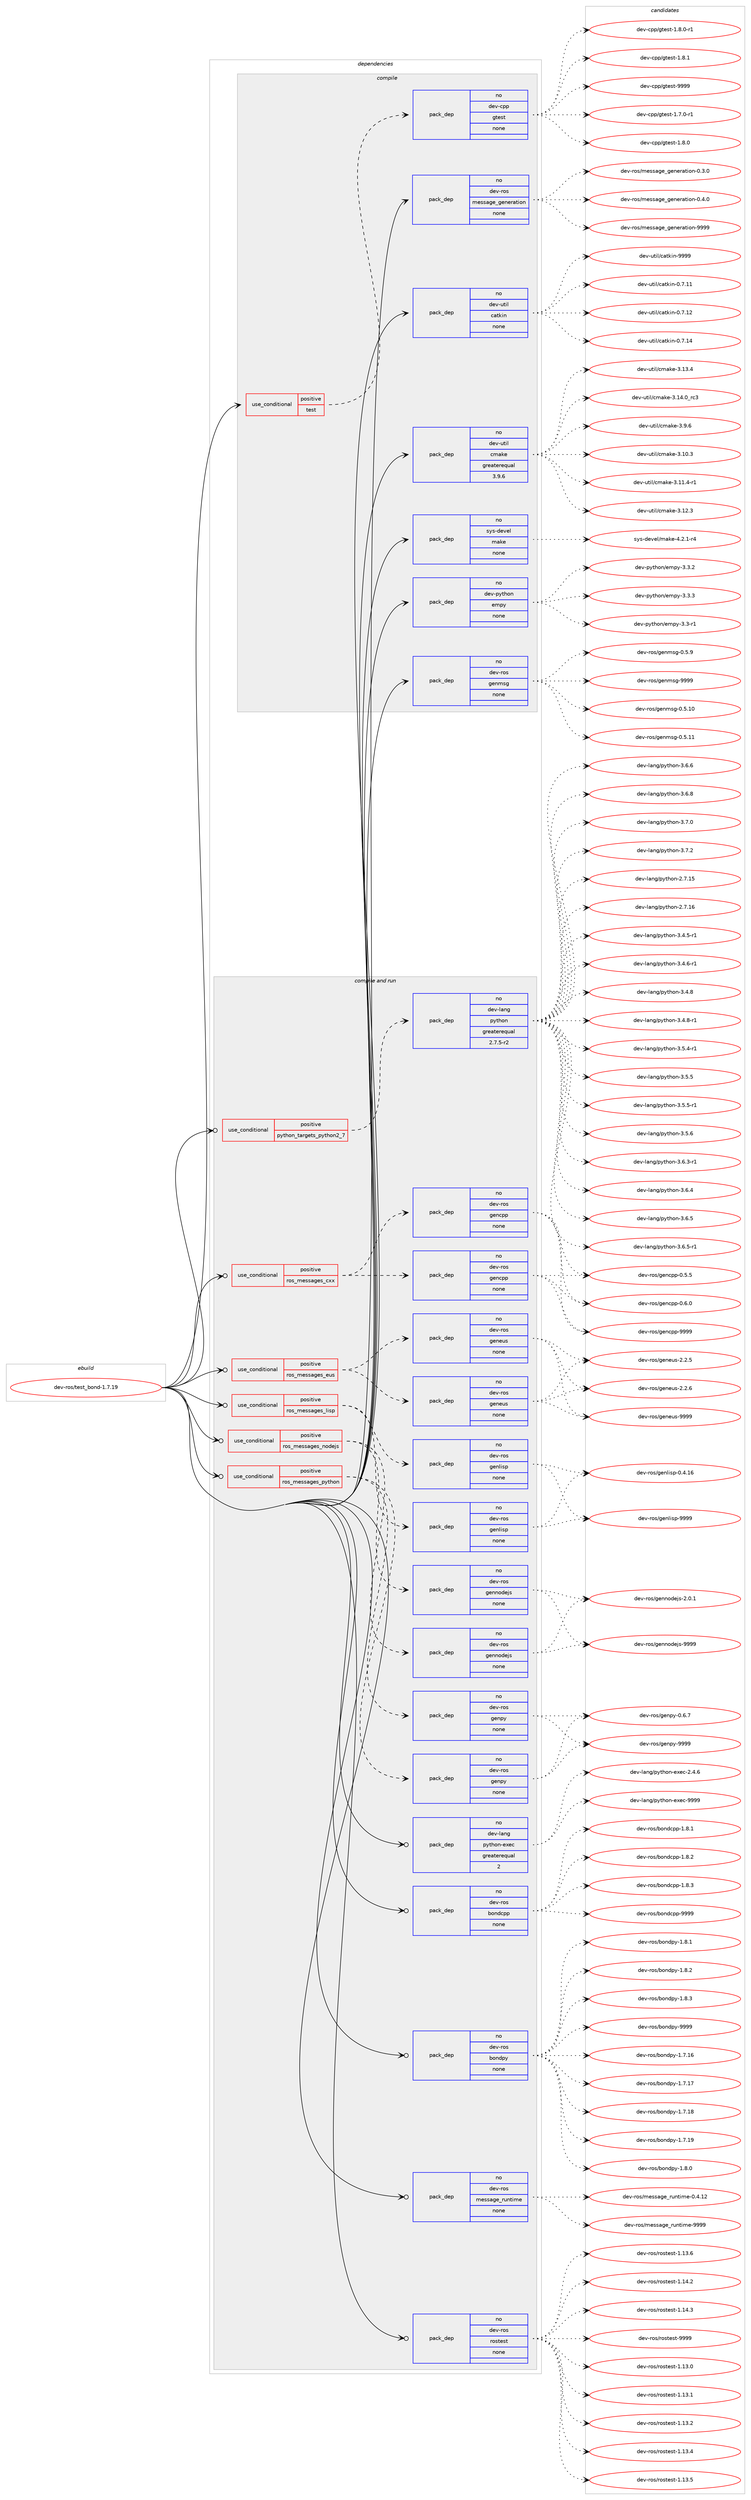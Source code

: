 digraph prolog {

# *************
# Graph options
# *************

newrank=true;
concentrate=true;
compound=true;
graph [rankdir=LR,fontname=Helvetica,fontsize=10,ranksep=1.5];#, ranksep=2.5, nodesep=0.2];
edge  [arrowhead=vee];
node  [fontname=Helvetica,fontsize=10];

# **********
# The ebuild
# **********

subgraph cluster_leftcol {
color=gray;
rank=same;
label=<<i>ebuild</i>>;
id [label="dev-ros/test_bond-1.7.19", color=red, width=4, href="../dev-ros/test_bond-1.7.19.svg"];
}

# ****************
# The dependencies
# ****************

subgraph cluster_midcol {
color=gray;
label=<<i>dependencies</i>>;
subgraph cluster_compile {
fillcolor="#eeeeee";
style=filled;
label=<<i>compile</i>>;
subgraph cond390815 {
dependency1471789 [label=<<TABLE BORDER="0" CELLBORDER="1" CELLSPACING="0" CELLPADDING="4"><TR><TD ROWSPAN="3" CELLPADDING="10">use_conditional</TD></TR><TR><TD>positive</TD></TR><TR><TD>test</TD></TR></TABLE>>, shape=none, color=red];
subgraph pack1057584 {
dependency1471790 [label=<<TABLE BORDER="0" CELLBORDER="1" CELLSPACING="0" CELLPADDING="4" WIDTH="220"><TR><TD ROWSPAN="6" CELLPADDING="30">pack_dep</TD></TR><TR><TD WIDTH="110">no</TD></TR><TR><TD>dev-cpp</TD></TR><TR><TD>gtest</TD></TR><TR><TD>none</TD></TR><TR><TD></TD></TR></TABLE>>, shape=none, color=blue];
}
dependency1471789:e -> dependency1471790:w [weight=20,style="dashed",arrowhead="vee"];
}
id:e -> dependency1471789:w [weight=20,style="solid",arrowhead="vee"];
subgraph pack1057585 {
dependency1471791 [label=<<TABLE BORDER="0" CELLBORDER="1" CELLSPACING="0" CELLPADDING="4" WIDTH="220"><TR><TD ROWSPAN="6" CELLPADDING="30">pack_dep</TD></TR><TR><TD WIDTH="110">no</TD></TR><TR><TD>dev-python</TD></TR><TR><TD>empy</TD></TR><TR><TD>none</TD></TR><TR><TD></TD></TR></TABLE>>, shape=none, color=blue];
}
id:e -> dependency1471791:w [weight=20,style="solid",arrowhead="vee"];
subgraph pack1057586 {
dependency1471792 [label=<<TABLE BORDER="0" CELLBORDER="1" CELLSPACING="0" CELLPADDING="4" WIDTH="220"><TR><TD ROWSPAN="6" CELLPADDING="30">pack_dep</TD></TR><TR><TD WIDTH="110">no</TD></TR><TR><TD>dev-ros</TD></TR><TR><TD>genmsg</TD></TR><TR><TD>none</TD></TR><TR><TD></TD></TR></TABLE>>, shape=none, color=blue];
}
id:e -> dependency1471792:w [weight=20,style="solid",arrowhead="vee"];
subgraph pack1057587 {
dependency1471793 [label=<<TABLE BORDER="0" CELLBORDER="1" CELLSPACING="0" CELLPADDING="4" WIDTH="220"><TR><TD ROWSPAN="6" CELLPADDING="30">pack_dep</TD></TR><TR><TD WIDTH="110">no</TD></TR><TR><TD>dev-ros</TD></TR><TR><TD>message_generation</TD></TR><TR><TD>none</TD></TR><TR><TD></TD></TR></TABLE>>, shape=none, color=blue];
}
id:e -> dependency1471793:w [weight=20,style="solid",arrowhead="vee"];
subgraph pack1057588 {
dependency1471794 [label=<<TABLE BORDER="0" CELLBORDER="1" CELLSPACING="0" CELLPADDING="4" WIDTH="220"><TR><TD ROWSPAN="6" CELLPADDING="30">pack_dep</TD></TR><TR><TD WIDTH="110">no</TD></TR><TR><TD>dev-util</TD></TR><TR><TD>catkin</TD></TR><TR><TD>none</TD></TR><TR><TD></TD></TR></TABLE>>, shape=none, color=blue];
}
id:e -> dependency1471794:w [weight=20,style="solid",arrowhead="vee"];
subgraph pack1057589 {
dependency1471795 [label=<<TABLE BORDER="0" CELLBORDER="1" CELLSPACING="0" CELLPADDING="4" WIDTH="220"><TR><TD ROWSPAN="6" CELLPADDING="30">pack_dep</TD></TR><TR><TD WIDTH="110">no</TD></TR><TR><TD>dev-util</TD></TR><TR><TD>cmake</TD></TR><TR><TD>greaterequal</TD></TR><TR><TD>3.9.6</TD></TR></TABLE>>, shape=none, color=blue];
}
id:e -> dependency1471795:w [weight=20,style="solid",arrowhead="vee"];
subgraph pack1057590 {
dependency1471796 [label=<<TABLE BORDER="0" CELLBORDER="1" CELLSPACING="0" CELLPADDING="4" WIDTH="220"><TR><TD ROWSPAN="6" CELLPADDING="30">pack_dep</TD></TR><TR><TD WIDTH="110">no</TD></TR><TR><TD>sys-devel</TD></TR><TR><TD>make</TD></TR><TR><TD>none</TD></TR><TR><TD></TD></TR></TABLE>>, shape=none, color=blue];
}
id:e -> dependency1471796:w [weight=20,style="solid",arrowhead="vee"];
}
subgraph cluster_compileandrun {
fillcolor="#eeeeee";
style=filled;
label=<<i>compile and run</i>>;
subgraph cond390816 {
dependency1471797 [label=<<TABLE BORDER="0" CELLBORDER="1" CELLSPACING="0" CELLPADDING="4"><TR><TD ROWSPAN="3" CELLPADDING="10">use_conditional</TD></TR><TR><TD>positive</TD></TR><TR><TD>python_targets_python2_7</TD></TR></TABLE>>, shape=none, color=red];
subgraph pack1057591 {
dependency1471798 [label=<<TABLE BORDER="0" CELLBORDER="1" CELLSPACING="0" CELLPADDING="4" WIDTH="220"><TR><TD ROWSPAN="6" CELLPADDING="30">pack_dep</TD></TR><TR><TD WIDTH="110">no</TD></TR><TR><TD>dev-lang</TD></TR><TR><TD>python</TD></TR><TR><TD>greaterequal</TD></TR><TR><TD>2.7.5-r2</TD></TR></TABLE>>, shape=none, color=blue];
}
dependency1471797:e -> dependency1471798:w [weight=20,style="dashed",arrowhead="vee"];
}
id:e -> dependency1471797:w [weight=20,style="solid",arrowhead="odotvee"];
subgraph cond390817 {
dependency1471799 [label=<<TABLE BORDER="0" CELLBORDER="1" CELLSPACING="0" CELLPADDING="4"><TR><TD ROWSPAN="3" CELLPADDING="10">use_conditional</TD></TR><TR><TD>positive</TD></TR><TR><TD>ros_messages_cxx</TD></TR></TABLE>>, shape=none, color=red];
subgraph pack1057592 {
dependency1471800 [label=<<TABLE BORDER="0" CELLBORDER="1" CELLSPACING="0" CELLPADDING="4" WIDTH="220"><TR><TD ROWSPAN="6" CELLPADDING="30">pack_dep</TD></TR><TR><TD WIDTH="110">no</TD></TR><TR><TD>dev-ros</TD></TR><TR><TD>gencpp</TD></TR><TR><TD>none</TD></TR><TR><TD></TD></TR></TABLE>>, shape=none, color=blue];
}
dependency1471799:e -> dependency1471800:w [weight=20,style="dashed",arrowhead="vee"];
subgraph pack1057593 {
dependency1471801 [label=<<TABLE BORDER="0" CELLBORDER="1" CELLSPACING="0" CELLPADDING="4" WIDTH="220"><TR><TD ROWSPAN="6" CELLPADDING="30">pack_dep</TD></TR><TR><TD WIDTH="110">no</TD></TR><TR><TD>dev-ros</TD></TR><TR><TD>gencpp</TD></TR><TR><TD>none</TD></TR><TR><TD></TD></TR></TABLE>>, shape=none, color=blue];
}
dependency1471799:e -> dependency1471801:w [weight=20,style="dashed",arrowhead="vee"];
}
id:e -> dependency1471799:w [weight=20,style="solid",arrowhead="odotvee"];
subgraph cond390818 {
dependency1471802 [label=<<TABLE BORDER="0" CELLBORDER="1" CELLSPACING="0" CELLPADDING="4"><TR><TD ROWSPAN="3" CELLPADDING="10">use_conditional</TD></TR><TR><TD>positive</TD></TR><TR><TD>ros_messages_eus</TD></TR></TABLE>>, shape=none, color=red];
subgraph pack1057594 {
dependency1471803 [label=<<TABLE BORDER="0" CELLBORDER="1" CELLSPACING="0" CELLPADDING="4" WIDTH="220"><TR><TD ROWSPAN="6" CELLPADDING="30">pack_dep</TD></TR><TR><TD WIDTH="110">no</TD></TR><TR><TD>dev-ros</TD></TR><TR><TD>geneus</TD></TR><TR><TD>none</TD></TR><TR><TD></TD></TR></TABLE>>, shape=none, color=blue];
}
dependency1471802:e -> dependency1471803:w [weight=20,style="dashed",arrowhead="vee"];
subgraph pack1057595 {
dependency1471804 [label=<<TABLE BORDER="0" CELLBORDER="1" CELLSPACING="0" CELLPADDING="4" WIDTH="220"><TR><TD ROWSPAN="6" CELLPADDING="30">pack_dep</TD></TR><TR><TD WIDTH="110">no</TD></TR><TR><TD>dev-ros</TD></TR><TR><TD>geneus</TD></TR><TR><TD>none</TD></TR><TR><TD></TD></TR></TABLE>>, shape=none, color=blue];
}
dependency1471802:e -> dependency1471804:w [weight=20,style="dashed",arrowhead="vee"];
}
id:e -> dependency1471802:w [weight=20,style="solid",arrowhead="odotvee"];
subgraph cond390819 {
dependency1471805 [label=<<TABLE BORDER="0" CELLBORDER="1" CELLSPACING="0" CELLPADDING="4"><TR><TD ROWSPAN="3" CELLPADDING="10">use_conditional</TD></TR><TR><TD>positive</TD></TR><TR><TD>ros_messages_lisp</TD></TR></TABLE>>, shape=none, color=red];
subgraph pack1057596 {
dependency1471806 [label=<<TABLE BORDER="0" CELLBORDER="1" CELLSPACING="0" CELLPADDING="4" WIDTH="220"><TR><TD ROWSPAN="6" CELLPADDING="30">pack_dep</TD></TR><TR><TD WIDTH="110">no</TD></TR><TR><TD>dev-ros</TD></TR><TR><TD>genlisp</TD></TR><TR><TD>none</TD></TR><TR><TD></TD></TR></TABLE>>, shape=none, color=blue];
}
dependency1471805:e -> dependency1471806:w [weight=20,style="dashed",arrowhead="vee"];
subgraph pack1057597 {
dependency1471807 [label=<<TABLE BORDER="0" CELLBORDER="1" CELLSPACING="0" CELLPADDING="4" WIDTH="220"><TR><TD ROWSPAN="6" CELLPADDING="30">pack_dep</TD></TR><TR><TD WIDTH="110">no</TD></TR><TR><TD>dev-ros</TD></TR><TR><TD>genlisp</TD></TR><TR><TD>none</TD></TR><TR><TD></TD></TR></TABLE>>, shape=none, color=blue];
}
dependency1471805:e -> dependency1471807:w [weight=20,style="dashed",arrowhead="vee"];
}
id:e -> dependency1471805:w [weight=20,style="solid",arrowhead="odotvee"];
subgraph cond390820 {
dependency1471808 [label=<<TABLE BORDER="0" CELLBORDER="1" CELLSPACING="0" CELLPADDING="4"><TR><TD ROWSPAN="3" CELLPADDING="10">use_conditional</TD></TR><TR><TD>positive</TD></TR><TR><TD>ros_messages_nodejs</TD></TR></TABLE>>, shape=none, color=red];
subgraph pack1057598 {
dependency1471809 [label=<<TABLE BORDER="0" CELLBORDER="1" CELLSPACING="0" CELLPADDING="4" WIDTH="220"><TR><TD ROWSPAN="6" CELLPADDING="30">pack_dep</TD></TR><TR><TD WIDTH="110">no</TD></TR><TR><TD>dev-ros</TD></TR><TR><TD>gennodejs</TD></TR><TR><TD>none</TD></TR><TR><TD></TD></TR></TABLE>>, shape=none, color=blue];
}
dependency1471808:e -> dependency1471809:w [weight=20,style="dashed",arrowhead="vee"];
subgraph pack1057599 {
dependency1471810 [label=<<TABLE BORDER="0" CELLBORDER="1" CELLSPACING="0" CELLPADDING="4" WIDTH="220"><TR><TD ROWSPAN="6" CELLPADDING="30">pack_dep</TD></TR><TR><TD WIDTH="110">no</TD></TR><TR><TD>dev-ros</TD></TR><TR><TD>gennodejs</TD></TR><TR><TD>none</TD></TR><TR><TD></TD></TR></TABLE>>, shape=none, color=blue];
}
dependency1471808:e -> dependency1471810:w [weight=20,style="dashed",arrowhead="vee"];
}
id:e -> dependency1471808:w [weight=20,style="solid",arrowhead="odotvee"];
subgraph cond390821 {
dependency1471811 [label=<<TABLE BORDER="0" CELLBORDER="1" CELLSPACING="0" CELLPADDING="4"><TR><TD ROWSPAN="3" CELLPADDING="10">use_conditional</TD></TR><TR><TD>positive</TD></TR><TR><TD>ros_messages_python</TD></TR></TABLE>>, shape=none, color=red];
subgraph pack1057600 {
dependency1471812 [label=<<TABLE BORDER="0" CELLBORDER="1" CELLSPACING="0" CELLPADDING="4" WIDTH="220"><TR><TD ROWSPAN="6" CELLPADDING="30">pack_dep</TD></TR><TR><TD WIDTH="110">no</TD></TR><TR><TD>dev-ros</TD></TR><TR><TD>genpy</TD></TR><TR><TD>none</TD></TR><TR><TD></TD></TR></TABLE>>, shape=none, color=blue];
}
dependency1471811:e -> dependency1471812:w [weight=20,style="dashed",arrowhead="vee"];
subgraph pack1057601 {
dependency1471813 [label=<<TABLE BORDER="0" CELLBORDER="1" CELLSPACING="0" CELLPADDING="4" WIDTH="220"><TR><TD ROWSPAN="6" CELLPADDING="30">pack_dep</TD></TR><TR><TD WIDTH="110">no</TD></TR><TR><TD>dev-ros</TD></TR><TR><TD>genpy</TD></TR><TR><TD>none</TD></TR><TR><TD></TD></TR></TABLE>>, shape=none, color=blue];
}
dependency1471811:e -> dependency1471813:w [weight=20,style="dashed",arrowhead="vee"];
}
id:e -> dependency1471811:w [weight=20,style="solid",arrowhead="odotvee"];
subgraph pack1057602 {
dependency1471814 [label=<<TABLE BORDER="0" CELLBORDER="1" CELLSPACING="0" CELLPADDING="4" WIDTH="220"><TR><TD ROWSPAN="6" CELLPADDING="30">pack_dep</TD></TR><TR><TD WIDTH="110">no</TD></TR><TR><TD>dev-lang</TD></TR><TR><TD>python-exec</TD></TR><TR><TD>greaterequal</TD></TR><TR><TD>2</TD></TR></TABLE>>, shape=none, color=blue];
}
id:e -> dependency1471814:w [weight=20,style="solid",arrowhead="odotvee"];
subgraph pack1057603 {
dependency1471815 [label=<<TABLE BORDER="0" CELLBORDER="1" CELLSPACING="0" CELLPADDING="4" WIDTH="220"><TR><TD ROWSPAN="6" CELLPADDING="30">pack_dep</TD></TR><TR><TD WIDTH="110">no</TD></TR><TR><TD>dev-ros</TD></TR><TR><TD>bondcpp</TD></TR><TR><TD>none</TD></TR><TR><TD></TD></TR></TABLE>>, shape=none, color=blue];
}
id:e -> dependency1471815:w [weight=20,style="solid",arrowhead="odotvee"];
subgraph pack1057604 {
dependency1471816 [label=<<TABLE BORDER="0" CELLBORDER="1" CELLSPACING="0" CELLPADDING="4" WIDTH="220"><TR><TD ROWSPAN="6" CELLPADDING="30">pack_dep</TD></TR><TR><TD WIDTH="110">no</TD></TR><TR><TD>dev-ros</TD></TR><TR><TD>bondpy</TD></TR><TR><TD>none</TD></TR><TR><TD></TD></TR></TABLE>>, shape=none, color=blue];
}
id:e -> dependency1471816:w [weight=20,style="solid",arrowhead="odotvee"];
subgraph pack1057605 {
dependency1471817 [label=<<TABLE BORDER="0" CELLBORDER="1" CELLSPACING="0" CELLPADDING="4" WIDTH="220"><TR><TD ROWSPAN="6" CELLPADDING="30">pack_dep</TD></TR><TR><TD WIDTH="110">no</TD></TR><TR><TD>dev-ros</TD></TR><TR><TD>message_runtime</TD></TR><TR><TD>none</TD></TR><TR><TD></TD></TR></TABLE>>, shape=none, color=blue];
}
id:e -> dependency1471817:w [weight=20,style="solid",arrowhead="odotvee"];
subgraph pack1057606 {
dependency1471818 [label=<<TABLE BORDER="0" CELLBORDER="1" CELLSPACING="0" CELLPADDING="4" WIDTH="220"><TR><TD ROWSPAN="6" CELLPADDING="30">pack_dep</TD></TR><TR><TD WIDTH="110">no</TD></TR><TR><TD>dev-ros</TD></TR><TR><TD>rostest</TD></TR><TR><TD>none</TD></TR><TR><TD></TD></TR></TABLE>>, shape=none, color=blue];
}
id:e -> dependency1471818:w [weight=20,style="solid",arrowhead="odotvee"];
}
subgraph cluster_run {
fillcolor="#eeeeee";
style=filled;
label=<<i>run</i>>;
}
}

# **************
# The candidates
# **************

subgraph cluster_choices {
rank=same;
color=gray;
label=<<i>candidates</i>>;

subgraph choice1057584 {
color=black;
nodesep=1;
choice1001011184599112112471031161011151164549465546484511449 [label="dev-cpp/gtest-1.7.0-r1", color=red, width=4,href="../dev-cpp/gtest-1.7.0-r1.svg"];
choice100101118459911211247103116101115116454946564648 [label="dev-cpp/gtest-1.8.0", color=red, width=4,href="../dev-cpp/gtest-1.8.0.svg"];
choice1001011184599112112471031161011151164549465646484511449 [label="dev-cpp/gtest-1.8.0-r1", color=red, width=4,href="../dev-cpp/gtest-1.8.0-r1.svg"];
choice100101118459911211247103116101115116454946564649 [label="dev-cpp/gtest-1.8.1", color=red, width=4,href="../dev-cpp/gtest-1.8.1.svg"];
choice1001011184599112112471031161011151164557575757 [label="dev-cpp/gtest-9999", color=red, width=4,href="../dev-cpp/gtest-9999.svg"];
dependency1471790:e -> choice1001011184599112112471031161011151164549465546484511449:w [style=dotted,weight="100"];
dependency1471790:e -> choice100101118459911211247103116101115116454946564648:w [style=dotted,weight="100"];
dependency1471790:e -> choice1001011184599112112471031161011151164549465646484511449:w [style=dotted,weight="100"];
dependency1471790:e -> choice100101118459911211247103116101115116454946564649:w [style=dotted,weight="100"];
dependency1471790:e -> choice1001011184599112112471031161011151164557575757:w [style=dotted,weight="100"];
}
subgraph choice1057585 {
color=black;
nodesep=1;
choice1001011184511212111610411111047101109112121455146514511449 [label="dev-python/empy-3.3-r1", color=red, width=4,href="../dev-python/empy-3.3-r1.svg"];
choice1001011184511212111610411111047101109112121455146514650 [label="dev-python/empy-3.3.2", color=red, width=4,href="../dev-python/empy-3.3.2.svg"];
choice1001011184511212111610411111047101109112121455146514651 [label="dev-python/empy-3.3.3", color=red, width=4,href="../dev-python/empy-3.3.3.svg"];
dependency1471791:e -> choice1001011184511212111610411111047101109112121455146514511449:w [style=dotted,weight="100"];
dependency1471791:e -> choice1001011184511212111610411111047101109112121455146514650:w [style=dotted,weight="100"];
dependency1471791:e -> choice1001011184511212111610411111047101109112121455146514651:w [style=dotted,weight="100"];
}
subgraph choice1057586 {
color=black;
nodesep=1;
choice100101118451141111154710310111010911510345484653464948 [label="dev-ros/genmsg-0.5.10", color=red, width=4,href="../dev-ros/genmsg-0.5.10.svg"];
choice100101118451141111154710310111010911510345484653464949 [label="dev-ros/genmsg-0.5.11", color=red, width=4,href="../dev-ros/genmsg-0.5.11.svg"];
choice1001011184511411111547103101110109115103454846534657 [label="dev-ros/genmsg-0.5.9", color=red, width=4,href="../dev-ros/genmsg-0.5.9.svg"];
choice10010111845114111115471031011101091151034557575757 [label="dev-ros/genmsg-9999", color=red, width=4,href="../dev-ros/genmsg-9999.svg"];
dependency1471792:e -> choice100101118451141111154710310111010911510345484653464948:w [style=dotted,weight="100"];
dependency1471792:e -> choice100101118451141111154710310111010911510345484653464949:w [style=dotted,weight="100"];
dependency1471792:e -> choice1001011184511411111547103101110109115103454846534657:w [style=dotted,weight="100"];
dependency1471792:e -> choice10010111845114111115471031011101091151034557575757:w [style=dotted,weight="100"];
}
subgraph choice1057587 {
color=black;
nodesep=1;
choice1001011184511411111547109101115115971031019510310111010111497116105111110454846514648 [label="dev-ros/message_generation-0.3.0", color=red, width=4,href="../dev-ros/message_generation-0.3.0.svg"];
choice1001011184511411111547109101115115971031019510310111010111497116105111110454846524648 [label="dev-ros/message_generation-0.4.0", color=red, width=4,href="../dev-ros/message_generation-0.4.0.svg"];
choice10010111845114111115471091011151159710310195103101110101114971161051111104557575757 [label="dev-ros/message_generation-9999", color=red, width=4,href="../dev-ros/message_generation-9999.svg"];
dependency1471793:e -> choice1001011184511411111547109101115115971031019510310111010111497116105111110454846514648:w [style=dotted,weight="100"];
dependency1471793:e -> choice1001011184511411111547109101115115971031019510310111010111497116105111110454846524648:w [style=dotted,weight="100"];
dependency1471793:e -> choice10010111845114111115471091011151159710310195103101110101114971161051111104557575757:w [style=dotted,weight="100"];
}
subgraph choice1057588 {
color=black;
nodesep=1;
choice1001011184511711610510847999711610710511045484655464949 [label="dev-util/catkin-0.7.11", color=red, width=4,href="../dev-util/catkin-0.7.11.svg"];
choice1001011184511711610510847999711610710511045484655464950 [label="dev-util/catkin-0.7.12", color=red, width=4,href="../dev-util/catkin-0.7.12.svg"];
choice1001011184511711610510847999711610710511045484655464952 [label="dev-util/catkin-0.7.14", color=red, width=4,href="../dev-util/catkin-0.7.14.svg"];
choice100101118451171161051084799971161071051104557575757 [label="dev-util/catkin-9999", color=red, width=4,href="../dev-util/catkin-9999.svg"];
dependency1471794:e -> choice1001011184511711610510847999711610710511045484655464949:w [style=dotted,weight="100"];
dependency1471794:e -> choice1001011184511711610510847999711610710511045484655464950:w [style=dotted,weight="100"];
dependency1471794:e -> choice1001011184511711610510847999711610710511045484655464952:w [style=dotted,weight="100"];
dependency1471794:e -> choice100101118451171161051084799971161071051104557575757:w [style=dotted,weight="100"];
}
subgraph choice1057589 {
color=black;
nodesep=1;
choice1001011184511711610510847991099710710145514649484651 [label="dev-util/cmake-3.10.3", color=red, width=4,href="../dev-util/cmake-3.10.3.svg"];
choice10010111845117116105108479910997107101455146494946524511449 [label="dev-util/cmake-3.11.4-r1", color=red, width=4,href="../dev-util/cmake-3.11.4-r1.svg"];
choice1001011184511711610510847991099710710145514649504651 [label="dev-util/cmake-3.12.3", color=red, width=4,href="../dev-util/cmake-3.12.3.svg"];
choice1001011184511711610510847991099710710145514649514652 [label="dev-util/cmake-3.13.4", color=red, width=4,href="../dev-util/cmake-3.13.4.svg"];
choice1001011184511711610510847991099710710145514649524648951149951 [label="dev-util/cmake-3.14.0_rc3", color=red, width=4,href="../dev-util/cmake-3.14.0_rc3.svg"];
choice10010111845117116105108479910997107101455146574654 [label="dev-util/cmake-3.9.6", color=red, width=4,href="../dev-util/cmake-3.9.6.svg"];
dependency1471795:e -> choice1001011184511711610510847991099710710145514649484651:w [style=dotted,weight="100"];
dependency1471795:e -> choice10010111845117116105108479910997107101455146494946524511449:w [style=dotted,weight="100"];
dependency1471795:e -> choice1001011184511711610510847991099710710145514649504651:w [style=dotted,weight="100"];
dependency1471795:e -> choice1001011184511711610510847991099710710145514649514652:w [style=dotted,weight="100"];
dependency1471795:e -> choice1001011184511711610510847991099710710145514649524648951149951:w [style=dotted,weight="100"];
dependency1471795:e -> choice10010111845117116105108479910997107101455146574654:w [style=dotted,weight="100"];
}
subgraph choice1057590 {
color=black;
nodesep=1;
choice1151211154510010111810110847109971071014552465046494511452 [label="sys-devel/make-4.2.1-r4", color=red, width=4,href="../sys-devel/make-4.2.1-r4.svg"];
dependency1471796:e -> choice1151211154510010111810110847109971071014552465046494511452:w [style=dotted,weight="100"];
}
subgraph choice1057591 {
color=black;
nodesep=1;
choice10010111845108971101034711212111610411111045504655464953 [label="dev-lang/python-2.7.15", color=red, width=4,href="../dev-lang/python-2.7.15.svg"];
choice10010111845108971101034711212111610411111045504655464954 [label="dev-lang/python-2.7.16", color=red, width=4,href="../dev-lang/python-2.7.16.svg"];
choice1001011184510897110103471121211161041111104551465246534511449 [label="dev-lang/python-3.4.5-r1", color=red, width=4,href="../dev-lang/python-3.4.5-r1.svg"];
choice1001011184510897110103471121211161041111104551465246544511449 [label="dev-lang/python-3.4.6-r1", color=red, width=4,href="../dev-lang/python-3.4.6-r1.svg"];
choice100101118451089711010347112121116104111110455146524656 [label="dev-lang/python-3.4.8", color=red, width=4,href="../dev-lang/python-3.4.8.svg"];
choice1001011184510897110103471121211161041111104551465246564511449 [label="dev-lang/python-3.4.8-r1", color=red, width=4,href="../dev-lang/python-3.4.8-r1.svg"];
choice1001011184510897110103471121211161041111104551465346524511449 [label="dev-lang/python-3.5.4-r1", color=red, width=4,href="../dev-lang/python-3.5.4-r1.svg"];
choice100101118451089711010347112121116104111110455146534653 [label="dev-lang/python-3.5.5", color=red, width=4,href="../dev-lang/python-3.5.5.svg"];
choice1001011184510897110103471121211161041111104551465346534511449 [label="dev-lang/python-3.5.5-r1", color=red, width=4,href="../dev-lang/python-3.5.5-r1.svg"];
choice100101118451089711010347112121116104111110455146534654 [label="dev-lang/python-3.5.6", color=red, width=4,href="../dev-lang/python-3.5.6.svg"];
choice1001011184510897110103471121211161041111104551465446514511449 [label="dev-lang/python-3.6.3-r1", color=red, width=4,href="../dev-lang/python-3.6.3-r1.svg"];
choice100101118451089711010347112121116104111110455146544652 [label="dev-lang/python-3.6.4", color=red, width=4,href="../dev-lang/python-3.6.4.svg"];
choice100101118451089711010347112121116104111110455146544653 [label="dev-lang/python-3.6.5", color=red, width=4,href="../dev-lang/python-3.6.5.svg"];
choice1001011184510897110103471121211161041111104551465446534511449 [label="dev-lang/python-3.6.5-r1", color=red, width=4,href="../dev-lang/python-3.6.5-r1.svg"];
choice100101118451089711010347112121116104111110455146544654 [label="dev-lang/python-3.6.6", color=red, width=4,href="../dev-lang/python-3.6.6.svg"];
choice100101118451089711010347112121116104111110455146544656 [label="dev-lang/python-3.6.8", color=red, width=4,href="../dev-lang/python-3.6.8.svg"];
choice100101118451089711010347112121116104111110455146554648 [label="dev-lang/python-3.7.0", color=red, width=4,href="../dev-lang/python-3.7.0.svg"];
choice100101118451089711010347112121116104111110455146554650 [label="dev-lang/python-3.7.2", color=red, width=4,href="../dev-lang/python-3.7.2.svg"];
dependency1471798:e -> choice10010111845108971101034711212111610411111045504655464953:w [style=dotted,weight="100"];
dependency1471798:e -> choice10010111845108971101034711212111610411111045504655464954:w [style=dotted,weight="100"];
dependency1471798:e -> choice1001011184510897110103471121211161041111104551465246534511449:w [style=dotted,weight="100"];
dependency1471798:e -> choice1001011184510897110103471121211161041111104551465246544511449:w [style=dotted,weight="100"];
dependency1471798:e -> choice100101118451089711010347112121116104111110455146524656:w [style=dotted,weight="100"];
dependency1471798:e -> choice1001011184510897110103471121211161041111104551465246564511449:w [style=dotted,weight="100"];
dependency1471798:e -> choice1001011184510897110103471121211161041111104551465346524511449:w [style=dotted,weight="100"];
dependency1471798:e -> choice100101118451089711010347112121116104111110455146534653:w [style=dotted,weight="100"];
dependency1471798:e -> choice1001011184510897110103471121211161041111104551465346534511449:w [style=dotted,weight="100"];
dependency1471798:e -> choice100101118451089711010347112121116104111110455146534654:w [style=dotted,weight="100"];
dependency1471798:e -> choice1001011184510897110103471121211161041111104551465446514511449:w [style=dotted,weight="100"];
dependency1471798:e -> choice100101118451089711010347112121116104111110455146544652:w [style=dotted,weight="100"];
dependency1471798:e -> choice100101118451089711010347112121116104111110455146544653:w [style=dotted,weight="100"];
dependency1471798:e -> choice1001011184510897110103471121211161041111104551465446534511449:w [style=dotted,weight="100"];
dependency1471798:e -> choice100101118451089711010347112121116104111110455146544654:w [style=dotted,weight="100"];
dependency1471798:e -> choice100101118451089711010347112121116104111110455146544656:w [style=dotted,weight="100"];
dependency1471798:e -> choice100101118451089711010347112121116104111110455146554648:w [style=dotted,weight="100"];
dependency1471798:e -> choice100101118451089711010347112121116104111110455146554650:w [style=dotted,weight="100"];
}
subgraph choice1057592 {
color=black;
nodesep=1;
choice100101118451141111154710310111099112112454846534653 [label="dev-ros/gencpp-0.5.5", color=red, width=4,href="../dev-ros/gencpp-0.5.5.svg"];
choice100101118451141111154710310111099112112454846544648 [label="dev-ros/gencpp-0.6.0", color=red, width=4,href="../dev-ros/gencpp-0.6.0.svg"];
choice1001011184511411111547103101110991121124557575757 [label="dev-ros/gencpp-9999", color=red, width=4,href="../dev-ros/gencpp-9999.svg"];
dependency1471800:e -> choice100101118451141111154710310111099112112454846534653:w [style=dotted,weight="100"];
dependency1471800:e -> choice100101118451141111154710310111099112112454846544648:w [style=dotted,weight="100"];
dependency1471800:e -> choice1001011184511411111547103101110991121124557575757:w [style=dotted,weight="100"];
}
subgraph choice1057593 {
color=black;
nodesep=1;
choice100101118451141111154710310111099112112454846534653 [label="dev-ros/gencpp-0.5.5", color=red, width=4,href="../dev-ros/gencpp-0.5.5.svg"];
choice100101118451141111154710310111099112112454846544648 [label="dev-ros/gencpp-0.6.0", color=red, width=4,href="../dev-ros/gencpp-0.6.0.svg"];
choice1001011184511411111547103101110991121124557575757 [label="dev-ros/gencpp-9999", color=red, width=4,href="../dev-ros/gencpp-9999.svg"];
dependency1471801:e -> choice100101118451141111154710310111099112112454846534653:w [style=dotted,weight="100"];
dependency1471801:e -> choice100101118451141111154710310111099112112454846544648:w [style=dotted,weight="100"];
dependency1471801:e -> choice1001011184511411111547103101110991121124557575757:w [style=dotted,weight="100"];
}
subgraph choice1057594 {
color=black;
nodesep=1;
choice1001011184511411111547103101110101117115455046504653 [label="dev-ros/geneus-2.2.5", color=red, width=4,href="../dev-ros/geneus-2.2.5.svg"];
choice1001011184511411111547103101110101117115455046504654 [label="dev-ros/geneus-2.2.6", color=red, width=4,href="../dev-ros/geneus-2.2.6.svg"];
choice10010111845114111115471031011101011171154557575757 [label="dev-ros/geneus-9999", color=red, width=4,href="../dev-ros/geneus-9999.svg"];
dependency1471803:e -> choice1001011184511411111547103101110101117115455046504653:w [style=dotted,weight="100"];
dependency1471803:e -> choice1001011184511411111547103101110101117115455046504654:w [style=dotted,weight="100"];
dependency1471803:e -> choice10010111845114111115471031011101011171154557575757:w [style=dotted,weight="100"];
}
subgraph choice1057595 {
color=black;
nodesep=1;
choice1001011184511411111547103101110101117115455046504653 [label="dev-ros/geneus-2.2.5", color=red, width=4,href="../dev-ros/geneus-2.2.5.svg"];
choice1001011184511411111547103101110101117115455046504654 [label="dev-ros/geneus-2.2.6", color=red, width=4,href="../dev-ros/geneus-2.2.6.svg"];
choice10010111845114111115471031011101011171154557575757 [label="dev-ros/geneus-9999", color=red, width=4,href="../dev-ros/geneus-9999.svg"];
dependency1471804:e -> choice1001011184511411111547103101110101117115455046504653:w [style=dotted,weight="100"];
dependency1471804:e -> choice1001011184511411111547103101110101117115455046504654:w [style=dotted,weight="100"];
dependency1471804:e -> choice10010111845114111115471031011101011171154557575757:w [style=dotted,weight="100"];
}
subgraph choice1057596 {
color=black;
nodesep=1;
choice100101118451141111154710310111010810511511245484652464954 [label="dev-ros/genlisp-0.4.16", color=red, width=4,href="../dev-ros/genlisp-0.4.16.svg"];
choice10010111845114111115471031011101081051151124557575757 [label="dev-ros/genlisp-9999", color=red, width=4,href="../dev-ros/genlisp-9999.svg"];
dependency1471806:e -> choice100101118451141111154710310111010810511511245484652464954:w [style=dotted,weight="100"];
dependency1471806:e -> choice10010111845114111115471031011101081051151124557575757:w [style=dotted,weight="100"];
}
subgraph choice1057597 {
color=black;
nodesep=1;
choice100101118451141111154710310111010810511511245484652464954 [label="dev-ros/genlisp-0.4.16", color=red, width=4,href="../dev-ros/genlisp-0.4.16.svg"];
choice10010111845114111115471031011101081051151124557575757 [label="dev-ros/genlisp-9999", color=red, width=4,href="../dev-ros/genlisp-9999.svg"];
dependency1471807:e -> choice100101118451141111154710310111010810511511245484652464954:w [style=dotted,weight="100"];
dependency1471807:e -> choice10010111845114111115471031011101081051151124557575757:w [style=dotted,weight="100"];
}
subgraph choice1057598 {
color=black;
nodesep=1;
choice1001011184511411111547103101110110111100101106115455046484649 [label="dev-ros/gennodejs-2.0.1", color=red, width=4,href="../dev-ros/gennodejs-2.0.1.svg"];
choice10010111845114111115471031011101101111001011061154557575757 [label="dev-ros/gennodejs-9999", color=red, width=4,href="../dev-ros/gennodejs-9999.svg"];
dependency1471809:e -> choice1001011184511411111547103101110110111100101106115455046484649:w [style=dotted,weight="100"];
dependency1471809:e -> choice10010111845114111115471031011101101111001011061154557575757:w [style=dotted,weight="100"];
}
subgraph choice1057599 {
color=black;
nodesep=1;
choice1001011184511411111547103101110110111100101106115455046484649 [label="dev-ros/gennodejs-2.0.1", color=red, width=4,href="../dev-ros/gennodejs-2.0.1.svg"];
choice10010111845114111115471031011101101111001011061154557575757 [label="dev-ros/gennodejs-9999", color=red, width=4,href="../dev-ros/gennodejs-9999.svg"];
dependency1471810:e -> choice1001011184511411111547103101110110111100101106115455046484649:w [style=dotted,weight="100"];
dependency1471810:e -> choice10010111845114111115471031011101101111001011061154557575757:w [style=dotted,weight="100"];
}
subgraph choice1057600 {
color=black;
nodesep=1;
choice1001011184511411111547103101110112121454846544655 [label="dev-ros/genpy-0.6.7", color=red, width=4,href="../dev-ros/genpy-0.6.7.svg"];
choice10010111845114111115471031011101121214557575757 [label="dev-ros/genpy-9999", color=red, width=4,href="../dev-ros/genpy-9999.svg"];
dependency1471812:e -> choice1001011184511411111547103101110112121454846544655:w [style=dotted,weight="100"];
dependency1471812:e -> choice10010111845114111115471031011101121214557575757:w [style=dotted,weight="100"];
}
subgraph choice1057601 {
color=black;
nodesep=1;
choice1001011184511411111547103101110112121454846544655 [label="dev-ros/genpy-0.6.7", color=red, width=4,href="../dev-ros/genpy-0.6.7.svg"];
choice10010111845114111115471031011101121214557575757 [label="dev-ros/genpy-9999", color=red, width=4,href="../dev-ros/genpy-9999.svg"];
dependency1471813:e -> choice1001011184511411111547103101110112121454846544655:w [style=dotted,weight="100"];
dependency1471813:e -> choice10010111845114111115471031011101121214557575757:w [style=dotted,weight="100"];
}
subgraph choice1057602 {
color=black;
nodesep=1;
choice1001011184510897110103471121211161041111104510112010199455046524654 [label="dev-lang/python-exec-2.4.6", color=red, width=4,href="../dev-lang/python-exec-2.4.6.svg"];
choice10010111845108971101034711212111610411111045101120101994557575757 [label="dev-lang/python-exec-9999", color=red, width=4,href="../dev-lang/python-exec-9999.svg"];
dependency1471814:e -> choice1001011184510897110103471121211161041111104510112010199455046524654:w [style=dotted,weight="100"];
dependency1471814:e -> choice10010111845108971101034711212111610411111045101120101994557575757:w [style=dotted,weight="100"];
}
subgraph choice1057603 {
color=black;
nodesep=1;
choice10010111845114111115479811111010099112112454946564649 [label="dev-ros/bondcpp-1.8.1", color=red, width=4,href="../dev-ros/bondcpp-1.8.1.svg"];
choice10010111845114111115479811111010099112112454946564650 [label="dev-ros/bondcpp-1.8.2", color=red, width=4,href="../dev-ros/bondcpp-1.8.2.svg"];
choice10010111845114111115479811111010099112112454946564651 [label="dev-ros/bondcpp-1.8.3", color=red, width=4,href="../dev-ros/bondcpp-1.8.3.svg"];
choice100101118451141111154798111110100991121124557575757 [label="dev-ros/bondcpp-9999", color=red, width=4,href="../dev-ros/bondcpp-9999.svg"];
dependency1471815:e -> choice10010111845114111115479811111010099112112454946564649:w [style=dotted,weight="100"];
dependency1471815:e -> choice10010111845114111115479811111010099112112454946564650:w [style=dotted,weight="100"];
dependency1471815:e -> choice10010111845114111115479811111010099112112454946564651:w [style=dotted,weight="100"];
dependency1471815:e -> choice100101118451141111154798111110100991121124557575757:w [style=dotted,weight="100"];
}
subgraph choice1057604 {
color=black;
nodesep=1;
choice10010111845114111115479811111010011212145494655464954 [label="dev-ros/bondpy-1.7.16", color=red, width=4,href="../dev-ros/bondpy-1.7.16.svg"];
choice10010111845114111115479811111010011212145494655464955 [label="dev-ros/bondpy-1.7.17", color=red, width=4,href="../dev-ros/bondpy-1.7.17.svg"];
choice10010111845114111115479811111010011212145494655464956 [label="dev-ros/bondpy-1.7.18", color=red, width=4,href="../dev-ros/bondpy-1.7.18.svg"];
choice10010111845114111115479811111010011212145494655464957 [label="dev-ros/bondpy-1.7.19", color=red, width=4,href="../dev-ros/bondpy-1.7.19.svg"];
choice100101118451141111154798111110100112121454946564648 [label="dev-ros/bondpy-1.8.0", color=red, width=4,href="../dev-ros/bondpy-1.8.0.svg"];
choice100101118451141111154798111110100112121454946564649 [label="dev-ros/bondpy-1.8.1", color=red, width=4,href="../dev-ros/bondpy-1.8.1.svg"];
choice100101118451141111154798111110100112121454946564650 [label="dev-ros/bondpy-1.8.2", color=red, width=4,href="../dev-ros/bondpy-1.8.2.svg"];
choice100101118451141111154798111110100112121454946564651 [label="dev-ros/bondpy-1.8.3", color=red, width=4,href="../dev-ros/bondpy-1.8.3.svg"];
choice1001011184511411111547981111101001121214557575757 [label="dev-ros/bondpy-9999", color=red, width=4,href="../dev-ros/bondpy-9999.svg"];
dependency1471816:e -> choice10010111845114111115479811111010011212145494655464954:w [style=dotted,weight="100"];
dependency1471816:e -> choice10010111845114111115479811111010011212145494655464955:w [style=dotted,weight="100"];
dependency1471816:e -> choice10010111845114111115479811111010011212145494655464956:w [style=dotted,weight="100"];
dependency1471816:e -> choice10010111845114111115479811111010011212145494655464957:w [style=dotted,weight="100"];
dependency1471816:e -> choice100101118451141111154798111110100112121454946564648:w [style=dotted,weight="100"];
dependency1471816:e -> choice100101118451141111154798111110100112121454946564649:w [style=dotted,weight="100"];
dependency1471816:e -> choice100101118451141111154798111110100112121454946564650:w [style=dotted,weight="100"];
dependency1471816:e -> choice100101118451141111154798111110100112121454946564651:w [style=dotted,weight="100"];
dependency1471816:e -> choice1001011184511411111547981111101001121214557575757:w [style=dotted,weight="100"];
}
subgraph choice1057605 {
color=black;
nodesep=1;
choice1001011184511411111547109101115115971031019511411711011610510910145484652464950 [label="dev-ros/message_runtime-0.4.12", color=red, width=4,href="../dev-ros/message_runtime-0.4.12.svg"];
choice100101118451141111154710910111511597103101951141171101161051091014557575757 [label="dev-ros/message_runtime-9999", color=red, width=4,href="../dev-ros/message_runtime-9999.svg"];
dependency1471817:e -> choice1001011184511411111547109101115115971031019511411711011610510910145484652464950:w [style=dotted,weight="100"];
dependency1471817:e -> choice100101118451141111154710910111511597103101951141171101161051091014557575757:w [style=dotted,weight="100"];
}
subgraph choice1057606 {
color=black;
nodesep=1;
choice100101118451141111154711411111511610111511645494649514648 [label="dev-ros/rostest-1.13.0", color=red, width=4,href="../dev-ros/rostest-1.13.0.svg"];
choice100101118451141111154711411111511610111511645494649514649 [label="dev-ros/rostest-1.13.1", color=red, width=4,href="../dev-ros/rostest-1.13.1.svg"];
choice100101118451141111154711411111511610111511645494649514650 [label="dev-ros/rostest-1.13.2", color=red, width=4,href="../dev-ros/rostest-1.13.2.svg"];
choice100101118451141111154711411111511610111511645494649514652 [label="dev-ros/rostest-1.13.4", color=red, width=4,href="../dev-ros/rostest-1.13.4.svg"];
choice100101118451141111154711411111511610111511645494649514653 [label="dev-ros/rostest-1.13.5", color=red, width=4,href="../dev-ros/rostest-1.13.5.svg"];
choice100101118451141111154711411111511610111511645494649514654 [label="dev-ros/rostest-1.13.6", color=red, width=4,href="../dev-ros/rostest-1.13.6.svg"];
choice100101118451141111154711411111511610111511645494649524650 [label="dev-ros/rostest-1.14.2", color=red, width=4,href="../dev-ros/rostest-1.14.2.svg"];
choice100101118451141111154711411111511610111511645494649524651 [label="dev-ros/rostest-1.14.3", color=red, width=4,href="../dev-ros/rostest-1.14.3.svg"];
choice10010111845114111115471141111151161011151164557575757 [label="dev-ros/rostest-9999", color=red, width=4,href="../dev-ros/rostest-9999.svg"];
dependency1471818:e -> choice100101118451141111154711411111511610111511645494649514648:w [style=dotted,weight="100"];
dependency1471818:e -> choice100101118451141111154711411111511610111511645494649514649:w [style=dotted,weight="100"];
dependency1471818:e -> choice100101118451141111154711411111511610111511645494649514650:w [style=dotted,weight="100"];
dependency1471818:e -> choice100101118451141111154711411111511610111511645494649514652:w [style=dotted,weight="100"];
dependency1471818:e -> choice100101118451141111154711411111511610111511645494649514653:w [style=dotted,weight="100"];
dependency1471818:e -> choice100101118451141111154711411111511610111511645494649514654:w [style=dotted,weight="100"];
dependency1471818:e -> choice100101118451141111154711411111511610111511645494649524650:w [style=dotted,weight="100"];
dependency1471818:e -> choice100101118451141111154711411111511610111511645494649524651:w [style=dotted,weight="100"];
dependency1471818:e -> choice10010111845114111115471141111151161011151164557575757:w [style=dotted,weight="100"];
}
}

}

